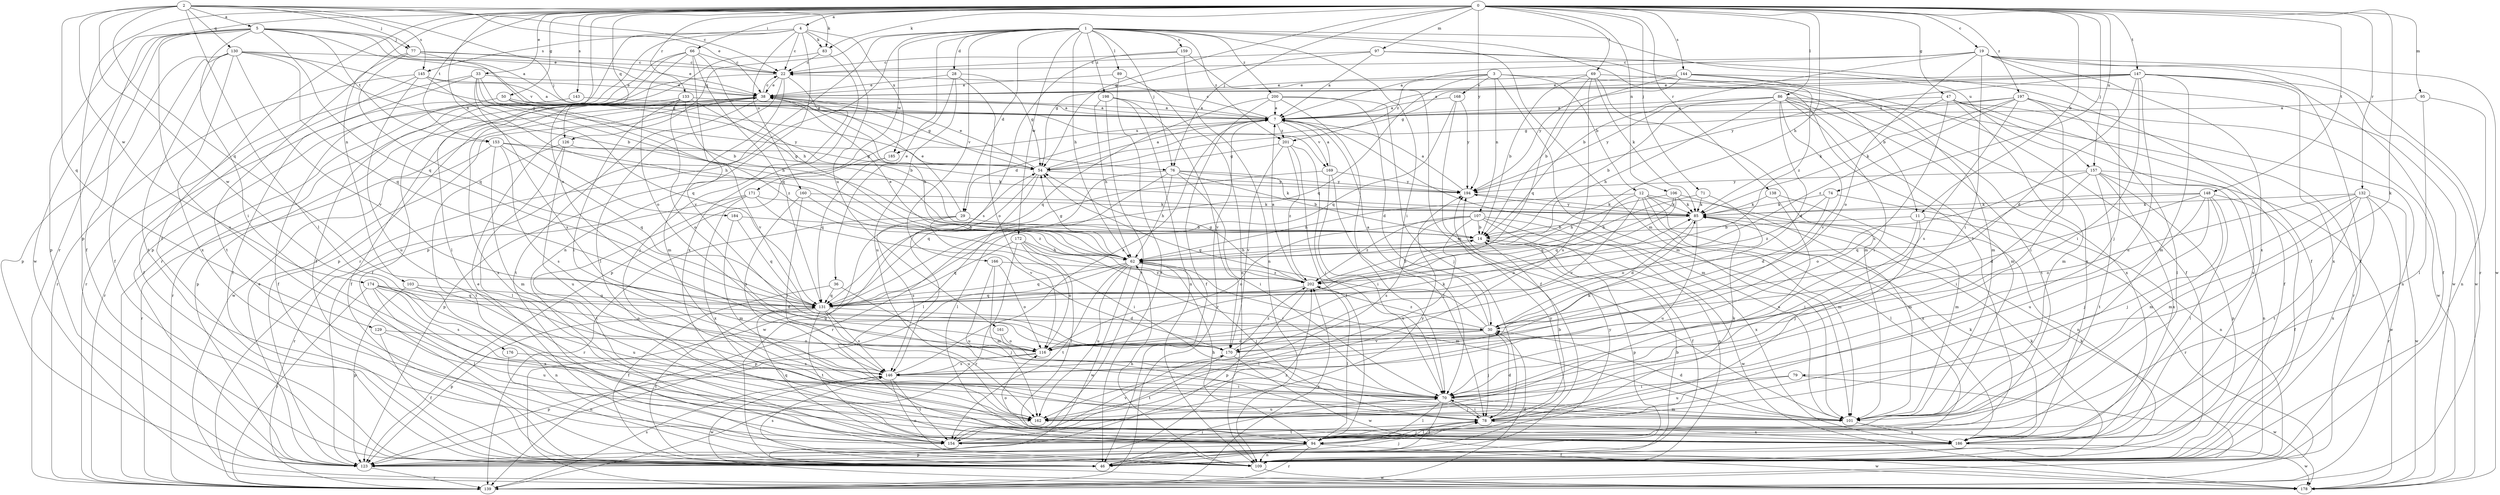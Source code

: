 strict digraph  {
0;
1;
2;
3;
4;
5;
7;
11;
12;
14;
19;
22;
28;
29;
30;
33;
36;
38;
46;
47;
50;
54;
62;
66;
69;
70;
71;
74;
76;
77;
78;
79;
83;
85;
86;
89;
94;
95;
97;
101;
103;
106;
107;
109;
116;
123;
126;
129;
130;
131;
132;
133;
138;
139;
143;
144;
145;
146;
147;
148;
153;
154;
157;
159;
160;
161;
162;
166;
168;
169;
170;
171;
172;
174;
176;
178;
184;
185;
186;
194;
197;
198;
200;
201;
202;
0 -> 4  [label=a];
0 -> 11  [label=b];
0 -> 19  [label=c];
0 -> 33  [label=e];
0 -> 46  [label=f];
0 -> 47  [label=g];
0 -> 50  [label=g];
0 -> 54  [label=g];
0 -> 62  [label=h];
0 -> 66  [label=i];
0 -> 69  [label=i];
0 -> 71  [label=j];
0 -> 74  [label=j];
0 -> 76  [label=j];
0 -> 79  [label=k];
0 -> 83  [label=k];
0 -> 86  [label=l];
0 -> 95  [label=m];
0 -> 97  [label=m];
0 -> 103  [label=n];
0 -> 106  [label=n];
0 -> 116  [label=o];
0 -> 123  [label=p];
0 -> 126  [label=q];
0 -> 132  [label=r];
0 -> 133  [label=r];
0 -> 138  [label=r];
0 -> 139  [label=r];
0 -> 143  [label=s];
0 -> 144  [label=s];
0 -> 147  [label=t];
0 -> 148  [label=t];
0 -> 153  [label=t];
0 -> 157  [label=u];
0 -> 184  [label=x];
0 -> 194  [label=y];
0 -> 197  [label=z];
1 -> 28  [label=d];
1 -> 29  [label=d];
1 -> 36  [label=e];
1 -> 62  [label=h];
1 -> 70  [label=i];
1 -> 76  [label=j];
1 -> 89  [label=l];
1 -> 94  [label=l];
1 -> 101  [label=m];
1 -> 123  [label=p];
1 -> 126  [label=q];
1 -> 139  [label=r];
1 -> 157  [label=u];
1 -> 159  [label=u];
1 -> 166  [label=v];
1 -> 171  [label=w];
1 -> 172  [label=w];
1 -> 198  [label=z];
1 -> 200  [label=z];
1 -> 201  [label=z];
2 -> 5  [label=a];
2 -> 22  [label=c];
2 -> 38  [label=e];
2 -> 76  [label=j];
2 -> 77  [label=j];
2 -> 83  [label=k];
2 -> 94  [label=l];
2 -> 129  [label=q];
2 -> 130  [label=q];
2 -> 131  [label=q];
2 -> 145  [label=s];
2 -> 174  [label=w];
2 -> 176  [label=w];
3 -> 11  [label=b];
3 -> 12  [label=b];
3 -> 38  [label=e];
3 -> 101  [label=m];
3 -> 107  [label=n];
3 -> 131  [label=q];
3 -> 168  [label=v];
3 -> 201  [label=z];
4 -> 22  [label=c];
4 -> 83  [label=k];
4 -> 109  [label=n];
4 -> 123  [label=p];
4 -> 139  [label=r];
4 -> 145  [label=s];
4 -> 160  [label=u];
4 -> 161  [label=u];
4 -> 185  [label=x];
5 -> 7  [label=a];
5 -> 38  [label=e];
5 -> 46  [label=f];
5 -> 70  [label=i];
5 -> 77  [label=j];
5 -> 123  [label=p];
5 -> 131  [label=q];
5 -> 153  [label=t];
5 -> 162  [label=u];
5 -> 169  [label=v];
5 -> 178  [label=w];
7 -> 22  [label=c];
7 -> 29  [label=d];
7 -> 101  [label=m];
7 -> 139  [label=r];
7 -> 169  [label=v];
7 -> 185  [label=x];
7 -> 201  [label=z];
11 -> 14  [label=b];
11 -> 70  [label=i];
11 -> 78  [label=j];
11 -> 139  [label=r];
12 -> 62  [label=h];
12 -> 85  [label=k];
12 -> 94  [label=l];
12 -> 101  [label=m];
12 -> 109  [label=n];
12 -> 131  [label=q];
12 -> 170  [label=v];
12 -> 186  [label=x];
14 -> 62  [label=h];
14 -> 123  [label=p];
14 -> 178  [label=w];
19 -> 7  [label=a];
19 -> 14  [label=b];
19 -> 22  [label=c];
19 -> 46  [label=f];
19 -> 70  [label=i];
19 -> 78  [label=j];
19 -> 116  [label=o];
19 -> 139  [label=r];
19 -> 178  [label=w];
19 -> 186  [label=x];
22 -> 38  [label=e];
22 -> 46  [label=f];
22 -> 78  [label=j];
22 -> 94  [label=l];
22 -> 101  [label=m];
28 -> 38  [label=e];
28 -> 54  [label=g];
28 -> 116  [label=o];
28 -> 123  [label=p];
28 -> 162  [label=u];
29 -> 14  [label=b];
29 -> 38  [label=e];
29 -> 70  [label=i];
29 -> 139  [label=r];
29 -> 146  [label=s];
30 -> 7  [label=a];
30 -> 54  [label=g];
30 -> 78  [label=j];
30 -> 116  [label=o];
30 -> 170  [label=v];
30 -> 202  [label=z];
33 -> 14  [label=b];
33 -> 38  [label=e];
33 -> 46  [label=f];
33 -> 62  [label=h];
33 -> 131  [label=q];
33 -> 139  [label=r];
33 -> 146  [label=s];
36 -> 46  [label=f];
36 -> 78  [label=j];
36 -> 131  [label=q];
38 -> 7  [label=a];
38 -> 22  [label=c];
38 -> 54  [label=g];
38 -> 62  [label=h];
38 -> 123  [label=p];
38 -> 139  [label=r];
38 -> 154  [label=t];
38 -> 178  [label=w];
46 -> 14  [label=b];
46 -> 54  [label=g];
46 -> 70  [label=i];
46 -> 85  [label=k];
46 -> 146  [label=s];
47 -> 7  [label=a];
47 -> 46  [label=f];
47 -> 85  [label=k];
47 -> 101  [label=m];
47 -> 109  [label=n];
47 -> 146  [label=s];
47 -> 186  [label=x];
50 -> 7  [label=a];
50 -> 46  [label=f];
50 -> 194  [label=y];
50 -> 202  [label=z];
54 -> 7  [label=a];
54 -> 38  [label=e];
54 -> 94  [label=l];
54 -> 178  [label=w];
54 -> 194  [label=y];
62 -> 38  [label=e];
62 -> 54  [label=g];
62 -> 78  [label=j];
62 -> 101  [label=m];
62 -> 123  [label=p];
62 -> 131  [label=q];
62 -> 154  [label=t];
62 -> 162  [label=u];
62 -> 178  [label=w];
62 -> 202  [label=z];
66 -> 22  [label=c];
66 -> 46  [label=f];
66 -> 62  [label=h];
66 -> 94  [label=l];
66 -> 116  [label=o];
66 -> 131  [label=q];
66 -> 170  [label=v];
69 -> 14  [label=b];
69 -> 38  [label=e];
69 -> 85  [label=k];
69 -> 101  [label=m];
69 -> 131  [label=q];
69 -> 162  [label=u];
69 -> 186  [label=x];
70 -> 46  [label=f];
70 -> 78  [label=j];
70 -> 94  [label=l];
70 -> 101  [label=m];
70 -> 162  [label=u];
71 -> 62  [label=h];
71 -> 85  [label=k];
71 -> 116  [label=o];
74 -> 30  [label=d];
74 -> 85  [label=k];
74 -> 109  [label=n];
74 -> 202  [label=z];
76 -> 14  [label=b];
76 -> 62  [label=h];
76 -> 70  [label=i];
76 -> 85  [label=k];
76 -> 94  [label=l];
76 -> 139  [label=r];
76 -> 194  [label=y];
77 -> 22  [label=c];
77 -> 38  [label=e];
77 -> 54  [label=g];
77 -> 131  [label=q];
77 -> 154  [label=t];
78 -> 14  [label=b];
78 -> 30  [label=d];
78 -> 70  [label=i];
78 -> 85  [label=k];
78 -> 94  [label=l];
78 -> 154  [label=t];
78 -> 186  [label=x];
79 -> 70  [label=i];
79 -> 162  [label=u];
79 -> 178  [label=w];
83 -> 22  [label=c];
83 -> 123  [label=p];
83 -> 186  [label=x];
85 -> 14  [label=b];
85 -> 30  [label=d];
85 -> 162  [label=u];
85 -> 194  [label=y];
86 -> 7  [label=a];
86 -> 14  [label=b];
86 -> 30  [label=d];
86 -> 62  [label=h];
86 -> 70  [label=i];
86 -> 101  [label=m];
86 -> 139  [label=r];
86 -> 154  [label=t];
86 -> 170  [label=v];
86 -> 186  [label=x];
86 -> 194  [label=y];
89 -> 38  [label=e];
89 -> 46  [label=f];
89 -> 109  [label=n];
94 -> 62  [label=h];
94 -> 78  [label=j];
94 -> 109  [label=n];
94 -> 123  [label=p];
94 -> 139  [label=r];
94 -> 178  [label=w];
94 -> 194  [label=y];
95 -> 7  [label=a];
95 -> 94  [label=l];
95 -> 109  [label=n];
97 -> 7  [label=a];
97 -> 22  [label=c];
97 -> 46  [label=f];
97 -> 54  [label=g];
97 -> 202  [label=z];
101 -> 30  [label=d];
101 -> 186  [label=x];
103 -> 109  [label=n];
103 -> 123  [label=p];
103 -> 131  [label=q];
103 -> 162  [label=u];
106 -> 62  [label=h];
106 -> 85  [label=k];
106 -> 101  [label=m];
106 -> 116  [label=o];
106 -> 131  [label=q];
107 -> 14  [label=b];
107 -> 46  [label=f];
107 -> 109  [label=n];
107 -> 116  [label=o];
107 -> 146  [label=s];
107 -> 162  [label=u];
107 -> 186  [label=x];
107 -> 202  [label=z];
109 -> 38  [label=e];
109 -> 62  [label=h];
109 -> 85  [label=k];
109 -> 178  [label=w];
116 -> 85  [label=k];
116 -> 123  [label=p];
116 -> 146  [label=s];
123 -> 38  [label=e];
123 -> 78  [label=j];
123 -> 139  [label=r];
123 -> 194  [label=y];
123 -> 202  [label=z];
126 -> 54  [label=g];
126 -> 94  [label=l];
126 -> 154  [label=t];
126 -> 162  [label=u];
129 -> 46  [label=f];
129 -> 116  [label=o];
129 -> 162  [label=u];
130 -> 14  [label=b];
130 -> 22  [label=c];
130 -> 46  [label=f];
130 -> 54  [label=g];
130 -> 123  [label=p];
130 -> 131  [label=q];
130 -> 154  [label=t];
130 -> 170  [label=v];
130 -> 186  [label=x];
131 -> 30  [label=d];
131 -> 46  [label=f];
131 -> 123  [label=p];
131 -> 146  [label=s];
131 -> 154  [label=t];
131 -> 162  [label=u];
132 -> 78  [label=j];
132 -> 85  [label=k];
132 -> 101  [label=m];
132 -> 116  [label=o];
132 -> 139  [label=r];
132 -> 154  [label=t];
132 -> 178  [label=w];
132 -> 186  [label=x];
133 -> 7  [label=a];
133 -> 14  [label=b];
133 -> 46  [label=f];
133 -> 70  [label=i];
133 -> 116  [label=o];
133 -> 170  [label=v];
133 -> 186  [label=x];
138 -> 85  [label=k];
138 -> 101  [label=m];
138 -> 162  [label=u];
139 -> 30  [label=d];
139 -> 146  [label=s];
139 -> 202  [label=z];
143 -> 7  [label=a];
143 -> 139  [label=r];
144 -> 14  [label=b];
144 -> 38  [label=e];
144 -> 46  [label=f];
144 -> 101  [label=m];
144 -> 178  [label=w];
144 -> 194  [label=y];
145 -> 7  [label=a];
145 -> 38  [label=e];
145 -> 46  [label=f];
145 -> 62  [label=h];
145 -> 139  [label=r];
145 -> 162  [label=u];
146 -> 7  [label=a];
146 -> 70  [label=i];
146 -> 85  [label=k];
146 -> 109  [label=n];
146 -> 154  [label=t];
146 -> 178  [label=w];
147 -> 7  [label=a];
147 -> 30  [label=d];
147 -> 38  [label=e];
147 -> 46  [label=f];
147 -> 54  [label=g];
147 -> 70  [label=i];
147 -> 101  [label=m];
147 -> 162  [label=u];
147 -> 178  [label=w];
147 -> 186  [label=x];
147 -> 194  [label=y];
148 -> 30  [label=d];
148 -> 46  [label=f];
148 -> 78  [label=j];
148 -> 85  [label=k];
148 -> 94  [label=l];
148 -> 101  [label=m];
148 -> 131  [label=q];
148 -> 162  [label=u];
153 -> 54  [label=g];
153 -> 85  [label=k];
153 -> 101  [label=m];
153 -> 131  [label=q];
153 -> 139  [label=r];
153 -> 146  [label=s];
154 -> 131  [label=q];
154 -> 170  [label=v];
154 -> 194  [label=y];
157 -> 70  [label=i];
157 -> 109  [label=n];
157 -> 116  [label=o];
157 -> 123  [label=p];
157 -> 154  [label=t];
157 -> 178  [label=w];
157 -> 186  [label=x];
157 -> 194  [label=y];
159 -> 22  [label=c];
159 -> 101  [label=m];
159 -> 109  [label=n];
159 -> 146  [label=s];
160 -> 70  [label=i];
160 -> 85  [label=k];
160 -> 146  [label=s];
160 -> 202  [label=z];
161 -> 70  [label=i];
161 -> 116  [label=o];
166 -> 101  [label=m];
166 -> 116  [label=o];
166 -> 162  [label=u];
166 -> 202  [label=z];
168 -> 7  [label=a];
168 -> 46  [label=f];
168 -> 131  [label=q];
168 -> 194  [label=y];
169 -> 7  [label=a];
169 -> 70  [label=i];
169 -> 78  [label=j];
169 -> 131  [label=q];
169 -> 194  [label=y];
170 -> 154  [label=t];
170 -> 178  [label=w];
170 -> 202  [label=z];
171 -> 85  [label=k];
171 -> 139  [label=r];
171 -> 154  [label=t];
171 -> 170  [label=v];
171 -> 186  [label=x];
172 -> 62  [label=h];
172 -> 70  [label=i];
172 -> 94  [label=l];
172 -> 116  [label=o];
172 -> 131  [label=q];
172 -> 139  [label=r];
174 -> 30  [label=d];
174 -> 94  [label=l];
174 -> 116  [label=o];
174 -> 131  [label=q];
174 -> 139  [label=r];
174 -> 146  [label=s];
174 -> 186  [label=x];
176 -> 109  [label=n];
176 -> 146  [label=s];
184 -> 14  [label=b];
184 -> 101  [label=m];
184 -> 131  [label=q];
185 -> 123  [label=p];
185 -> 131  [label=q];
186 -> 46  [label=f];
186 -> 85  [label=k];
186 -> 116  [label=o];
186 -> 178  [label=w];
194 -> 7  [label=a];
194 -> 85  [label=k];
197 -> 7  [label=a];
197 -> 54  [label=g];
197 -> 70  [label=i];
197 -> 85  [label=k];
197 -> 94  [label=l];
197 -> 146  [label=s];
197 -> 178  [label=w];
197 -> 202  [label=z];
198 -> 7  [label=a];
198 -> 62  [label=h];
198 -> 109  [label=n];
198 -> 154  [label=t];
198 -> 170  [label=v];
200 -> 7  [label=a];
200 -> 30  [label=d];
200 -> 46  [label=f];
200 -> 70  [label=i];
200 -> 78  [label=j];
200 -> 131  [label=q];
201 -> 54  [label=g];
201 -> 70  [label=i];
201 -> 94  [label=l];
201 -> 170  [label=v];
201 -> 202  [label=z];
202 -> 7  [label=a];
202 -> 14  [label=b];
202 -> 54  [label=g];
202 -> 94  [label=l];
202 -> 123  [label=p];
202 -> 131  [label=q];
}
